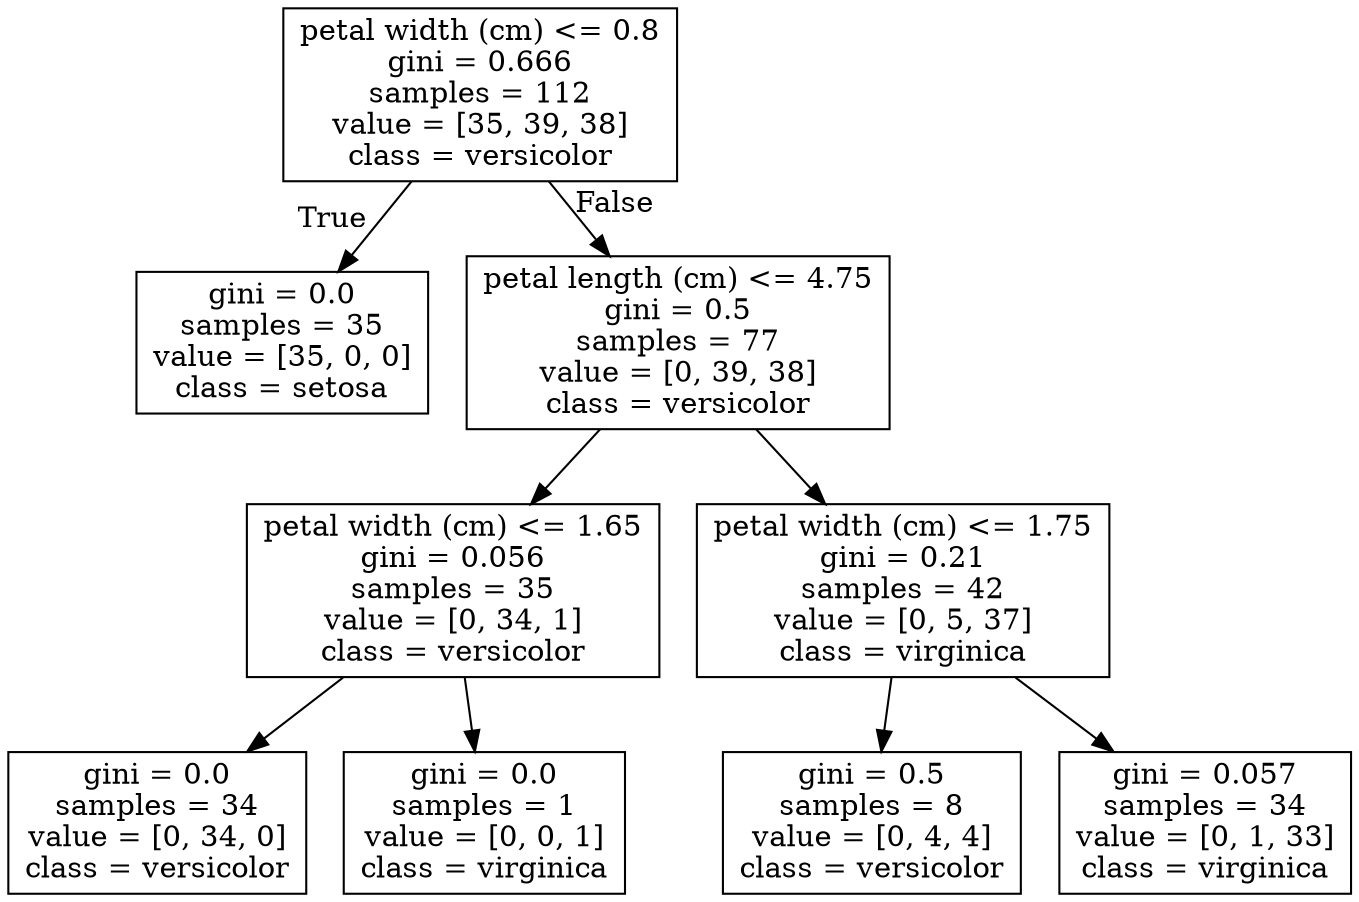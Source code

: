 digraph Tree {
node [shape=box] ;
0 [label="petal width (cm) <= 0.8\ngini = 0.666\nsamples = 112\nvalue = [35, 39, 38]\nclass = versicolor"] ;
1 [label="gini = 0.0\nsamples = 35\nvalue = [35, 0, 0]\nclass = setosa"] ;
0 -> 1 [labeldistance=2.5, labelangle=45, headlabel="True"] ;
2 [label="petal length (cm) <= 4.75\ngini = 0.5\nsamples = 77\nvalue = [0, 39, 38]\nclass = versicolor"] ;
0 -> 2 [labeldistance=2.5, labelangle=-45, headlabel="False"] ;
3 [label="petal width (cm) <= 1.65\ngini = 0.056\nsamples = 35\nvalue = [0, 34, 1]\nclass = versicolor"] ;
2 -> 3 ;
4 [label="gini = 0.0\nsamples = 34\nvalue = [0, 34, 0]\nclass = versicolor"] ;
3 -> 4 ;
5 [label="gini = 0.0\nsamples = 1\nvalue = [0, 0, 1]\nclass = virginica"] ;
3 -> 5 ;
6 [label="petal width (cm) <= 1.75\ngini = 0.21\nsamples = 42\nvalue = [0, 5, 37]\nclass = virginica"] ;
2 -> 6 ;
7 [label="gini = 0.5\nsamples = 8\nvalue = [0, 4, 4]\nclass = versicolor"] ;
6 -> 7 ;
8 [label="gini = 0.057\nsamples = 34\nvalue = [0, 1, 33]\nclass = virginica"] ;
6 -> 8 ;
}